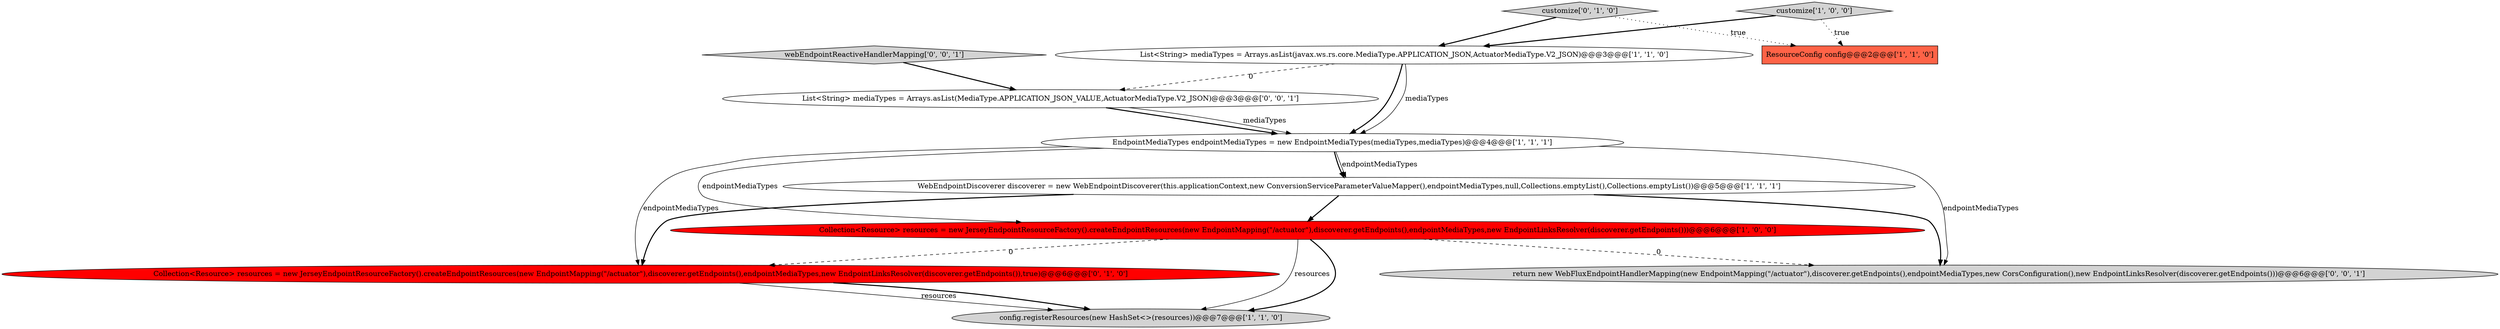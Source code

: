 digraph {
8 [style = filled, label = "Collection<Resource> resources = new JerseyEndpointResourceFactory().createEndpointResources(new EndpointMapping(\"/actuator\"),discoverer.getEndpoints(),endpointMediaTypes,new EndpointLinksResolver(discoverer.getEndpoints()),true)@@@6@@@['0', '1', '0']", fillcolor = red, shape = ellipse image = "AAA1AAABBB2BBB"];
1 [style = filled, label = "config.registerResources(new HashSet<>(resources))@@@7@@@['1', '1', '0']", fillcolor = lightgray, shape = ellipse image = "AAA0AAABBB1BBB"];
7 [style = filled, label = "customize['0', '1', '0']", fillcolor = lightgray, shape = diamond image = "AAA0AAABBB2BBB"];
10 [style = filled, label = "webEndpointReactiveHandlerMapping['0', '0', '1']", fillcolor = lightgray, shape = diamond image = "AAA0AAABBB3BBB"];
5 [style = filled, label = "customize['1', '0', '0']", fillcolor = lightgray, shape = diamond image = "AAA0AAABBB1BBB"];
9 [style = filled, label = "List<String> mediaTypes = Arrays.asList(MediaType.APPLICATION_JSON_VALUE,ActuatorMediaType.V2_JSON)@@@3@@@['0', '0', '1']", fillcolor = white, shape = ellipse image = "AAA0AAABBB3BBB"];
11 [style = filled, label = "return new WebFluxEndpointHandlerMapping(new EndpointMapping(\"/actuator\"),discoverer.getEndpoints(),endpointMediaTypes,new CorsConfiguration(),new EndpointLinksResolver(discoverer.getEndpoints()))@@@6@@@['0', '0', '1']", fillcolor = lightgray, shape = ellipse image = "AAA0AAABBB3BBB"];
6 [style = filled, label = "EndpointMediaTypes endpointMediaTypes = new EndpointMediaTypes(mediaTypes,mediaTypes)@@@4@@@['1', '1', '1']", fillcolor = white, shape = ellipse image = "AAA0AAABBB1BBB"];
2 [style = filled, label = "ResourceConfig config@@@2@@@['1', '1', '0']", fillcolor = tomato, shape = box image = "AAA0AAABBB1BBB"];
0 [style = filled, label = "List<String> mediaTypes = Arrays.asList(javax.ws.rs.core.MediaType.APPLICATION_JSON,ActuatorMediaType.V2_JSON)@@@3@@@['1', '1', '0']", fillcolor = white, shape = ellipse image = "AAA0AAABBB1BBB"];
4 [style = filled, label = "Collection<Resource> resources = new JerseyEndpointResourceFactory().createEndpointResources(new EndpointMapping(\"/actuator\"),discoverer.getEndpoints(),endpointMediaTypes,new EndpointLinksResolver(discoverer.getEndpoints()))@@@6@@@['1', '0', '0']", fillcolor = red, shape = ellipse image = "AAA1AAABBB1BBB"];
3 [style = filled, label = "WebEndpointDiscoverer discoverer = new WebEndpointDiscoverer(this.applicationContext,new ConversionServiceParameterValueMapper(),endpointMediaTypes,null,Collections.emptyList(),Collections.emptyList())@@@5@@@['1', '1', '1']", fillcolor = white, shape = ellipse image = "AAA0AAABBB1BBB"];
6->3 [style = bold, label=""];
7->2 [style = dotted, label="true"];
8->1 [style = solid, label="resources"];
6->8 [style = solid, label="endpointMediaTypes"];
0->6 [style = bold, label=""];
3->11 [style = bold, label=""];
4->1 [style = solid, label="resources"];
6->3 [style = solid, label="endpointMediaTypes"];
7->0 [style = bold, label=""];
3->4 [style = bold, label=""];
9->6 [style = bold, label=""];
6->4 [style = solid, label="endpointMediaTypes"];
9->6 [style = solid, label="mediaTypes"];
8->1 [style = bold, label=""];
5->0 [style = bold, label=""];
3->8 [style = bold, label=""];
4->8 [style = dashed, label="0"];
6->11 [style = solid, label="endpointMediaTypes"];
4->1 [style = bold, label=""];
10->9 [style = bold, label=""];
0->6 [style = solid, label="mediaTypes"];
0->9 [style = dashed, label="0"];
4->11 [style = dashed, label="0"];
5->2 [style = dotted, label="true"];
}
